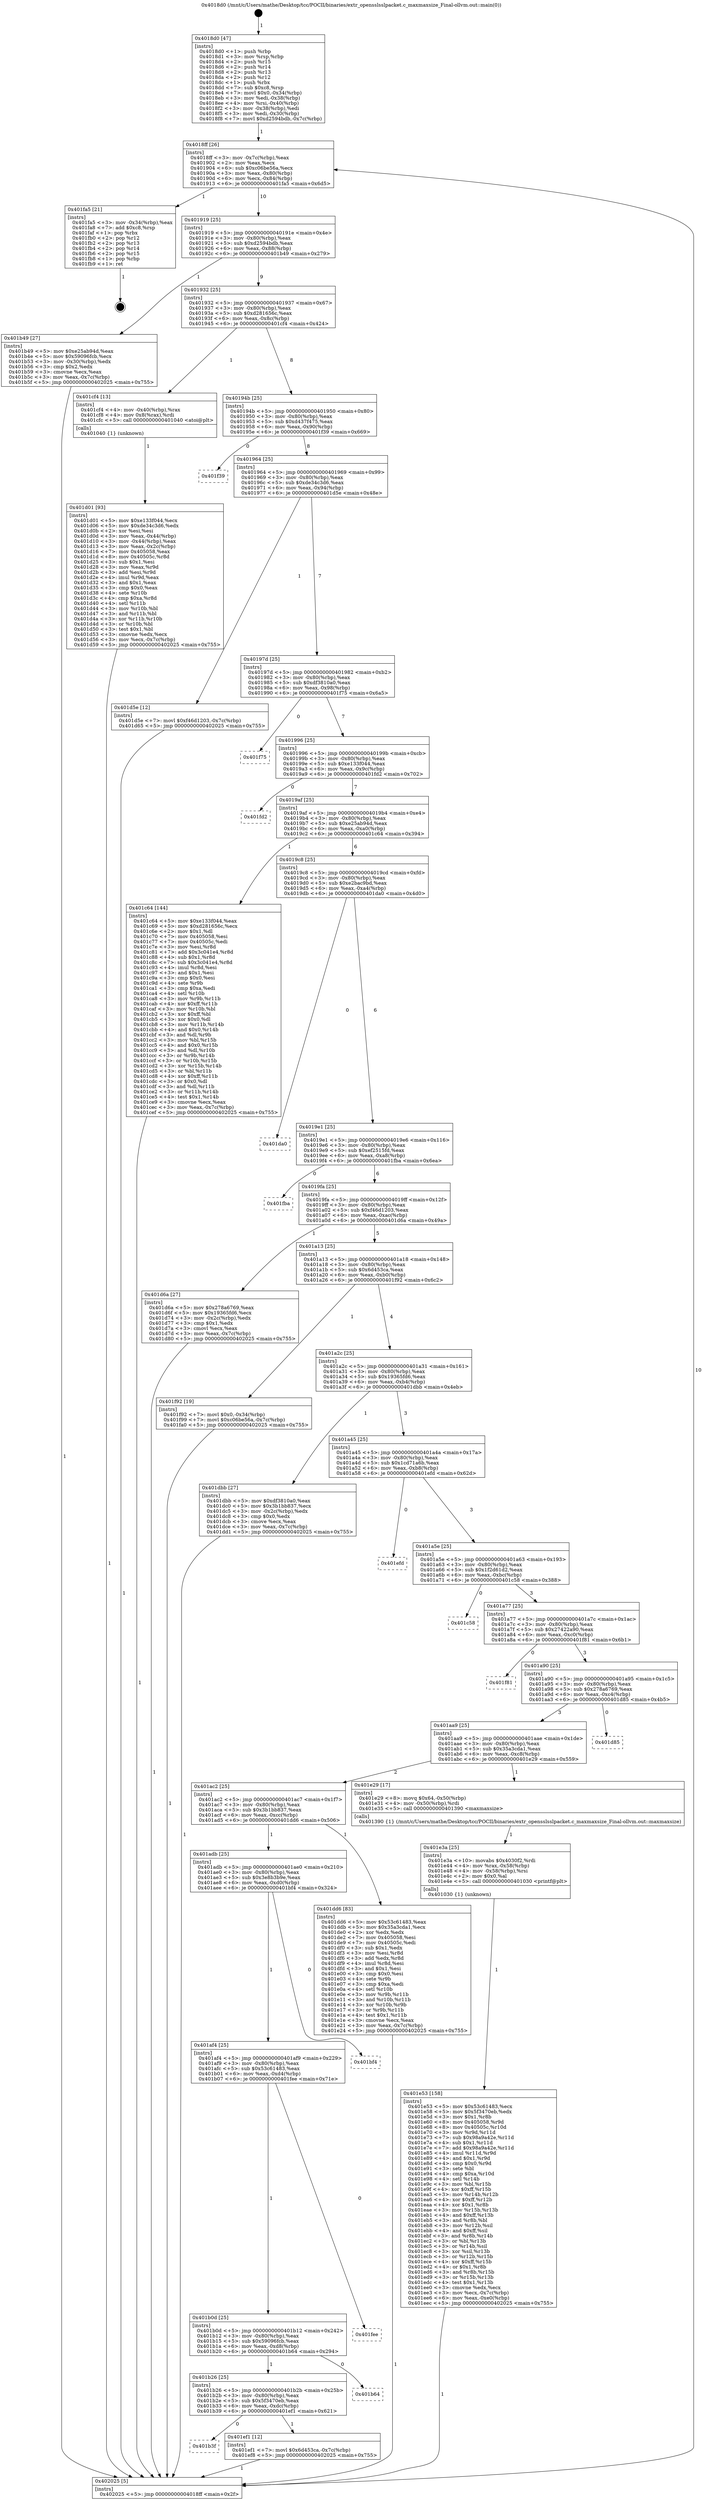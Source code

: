 digraph "0x4018d0" {
  label = "0x4018d0 (/mnt/c/Users/mathe/Desktop/tcc/POCII/binaries/extr_opensslsslpacket.c_maxmaxsize_Final-ollvm.out::main(0))"
  labelloc = "t"
  node[shape=record]

  Entry [label="",width=0.3,height=0.3,shape=circle,fillcolor=black,style=filled]
  "0x4018ff" [label="{
     0x4018ff [26]\l
     | [instrs]\l
     &nbsp;&nbsp;0x4018ff \<+3\>: mov -0x7c(%rbp),%eax\l
     &nbsp;&nbsp;0x401902 \<+2\>: mov %eax,%ecx\l
     &nbsp;&nbsp;0x401904 \<+6\>: sub $0xc06be56a,%ecx\l
     &nbsp;&nbsp;0x40190a \<+3\>: mov %eax,-0x80(%rbp)\l
     &nbsp;&nbsp;0x40190d \<+6\>: mov %ecx,-0x84(%rbp)\l
     &nbsp;&nbsp;0x401913 \<+6\>: je 0000000000401fa5 \<main+0x6d5\>\l
  }"]
  "0x401fa5" [label="{
     0x401fa5 [21]\l
     | [instrs]\l
     &nbsp;&nbsp;0x401fa5 \<+3\>: mov -0x34(%rbp),%eax\l
     &nbsp;&nbsp;0x401fa8 \<+7\>: add $0xc8,%rsp\l
     &nbsp;&nbsp;0x401faf \<+1\>: pop %rbx\l
     &nbsp;&nbsp;0x401fb0 \<+2\>: pop %r12\l
     &nbsp;&nbsp;0x401fb2 \<+2\>: pop %r13\l
     &nbsp;&nbsp;0x401fb4 \<+2\>: pop %r14\l
     &nbsp;&nbsp;0x401fb6 \<+2\>: pop %r15\l
     &nbsp;&nbsp;0x401fb8 \<+1\>: pop %rbp\l
     &nbsp;&nbsp;0x401fb9 \<+1\>: ret\l
  }"]
  "0x401919" [label="{
     0x401919 [25]\l
     | [instrs]\l
     &nbsp;&nbsp;0x401919 \<+5\>: jmp 000000000040191e \<main+0x4e\>\l
     &nbsp;&nbsp;0x40191e \<+3\>: mov -0x80(%rbp),%eax\l
     &nbsp;&nbsp;0x401921 \<+5\>: sub $0xd2594bdb,%eax\l
     &nbsp;&nbsp;0x401926 \<+6\>: mov %eax,-0x88(%rbp)\l
     &nbsp;&nbsp;0x40192c \<+6\>: je 0000000000401b49 \<main+0x279\>\l
  }"]
  Exit [label="",width=0.3,height=0.3,shape=circle,fillcolor=black,style=filled,peripheries=2]
  "0x401b49" [label="{
     0x401b49 [27]\l
     | [instrs]\l
     &nbsp;&nbsp;0x401b49 \<+5\>: mov $0xe25ab94d,%eax\l
     &nbsp;&nbsp;0x401b4e \<+5\>: mov $0x59096fcb,%ecx\l
     &nbsp;&nbsp;0x401b53 \<+3\>: mov -0x30(%rbp),%edx\l
     &nbsp;&nbsp;0x401b56 \<+3\>: cmp $0x2,%edx\l
     &nbsp;&nbsp;0x401b59 \<+3\>: cmovne %ecx,%eax\l
     &nbsp;&nbsp;0x401b5c \<+3\>: mov %eax,-0x7c(%rbp)\l
     &nbsp;&nbsp;0x401b5f \<+5\>: jmp 0000000000402025 \<main+0x755\>\l
  }"]
  "0x401932" [label="{
     0x401932 [25]\l
     | [instrs]\l
     &nbsp;&nbsp;0x401932 \<+5\>: jmp 0000000000401937 \<main+0x67\>\l
     &nbsp;&nbsp;0x401937 \<+3\>: mov -0x80(%rbp),%eax\l
     &nbsp;&nbsp;0x40193a \<+5\>: sub $0xd281656c,%eax\l
     &nbsp;&nbsp;0x40193f \<+6\>: mov %eax,-0x8c(%rbp)\l
     &nbsp;&nbsp;0x401945 \<+6\>: je 0000000000401cf4 \<main+0x424\>\l
  }"]
  "0x402025" [label="{
     0x402025 [5]\l
     | [instrs]\l
     &nbsp;&nbsp;0x402025 \<+5\>: jmp 00000000004018ff \<main+0x2f\>\l
  }"]
  "0x4018d0" [label="{
     0x4018d0 [47]\l
     | [instrs]\l
     &nbsp;&nbsp;0x4018d0 \<+1\>: push %rbp\l
     &nbsp;&nbsp;0x4018d1 \<+3\>: mov %rsp,%rbp\l
     &nbsp;&nbsp;0x4018d4 \<+2\>: push %r15\l
     &nbsp;&nbsp;0x4018d6 \<+2\>: push %r14\l
     &nbsp;&nbsp;0x4018d8 \<+2\>: push %r13\l
     &nbsp;&nbsp;0x4018da \<+2\>: push %r12\l
     &nbsp;&nbsp;0x4018dc \<+1\>: push %rbx\l
     &nbsp;&nbsp;0x4018dd \<+7\>: sub $0xc8,%rsp\l
     &nbsp;&nbsp;0x4018e4 \<+7\>: movl $0x0,-0x34(%rbp)\l
     &nbsp;&nbsp;0x4018eb \<+3\>: mov %edi,-0x38(%rbp)\l
     &nbsp;&nbsp;0x4018ee \<+4\>: mov %rsi,-0x40(%rbp)\l
     &nbsp;&nbsp;0x4018f2 \<+3\>: mov -0x38(%rbp),%edi\l
     &nbsp;&nbsp;0x4018f5 \<+3\>: mov %edi,-0x30(%rbp)\l
     &nbsp;&nbsp;0x4018f8 \<+7\>: movl $0xd2594bdb,-0x7c(%rbp)\l
  }"]
  "0x401b3f" [label="{
     0x401b3f\l
  }", style=dashed]
  "0x401cf4" [label="{
     0x401cf4 [13]\l
     | [instrs]\l
     &nbsp;&nbsp;0x401cf4 \<+4\>: mov -0x40(%rbp),%rax\l
     &nbsp;&nbsp;0x401cf8 \<+4\>: mov 0x8(%rax),%rdi\l
     &nbsp;&nbsp;0x401cfc \<+5\>: call 0000000000401040 \<atoi@plt\>\l
     | [calls]\l
     &nbsp;&nbsp;0x401040 \{1\} (unknown)\l
  }"]
  "0x40194b" [label="{
     0x40194b [25]\l
     | [instrs]\l
     &nbsp;&nbsp;0x40194b \<+5\>: jmp 0000000000401950 \<main+0x80\>\l
     &nbsp;&nbsp;0x401950 \<+3\>: mov -0x80(%rbp),%eax\l
     &nbsp;&nbsp;0x401953 \<+5\>: sub $0xd437f475,%eax\l
     &nbsp;&nbsp;0x401958 \<+6\>: mov %eax,-0x90(%rbp)\l
     &nbsp;&nbsp;0x40195e \<+6\>: je 0000000000401f39 \<main+0x669\>\l
  }"]
  "0x401ef1" [label="{
     0x401ef1 [12]\l
     | [instrs]\l
     &nbsp;&nbsp;0x401ef1 \<+7\>: movl $0x6d453ca,-0x7c(%rbp)\l
     &nbsp;&nbsp;0x401ef8 \<+5\>: jmp 0000000000402025 \<main+0x755\>\l
  }"]
  "0x401f39" [label="{
     0x401f39\l
  }", style=dashed]
  "0x401964" [label="{
     0x401964 [25]\l
     | [instrs]\l
     &nbsp;&nbsp;0x401964 \<+5\>: jmp 0000000000401969 \<main+0x99\>\l
     &nbsp;&nbsp;0x401969 \<+3\>: mov -0x80(%rbp),%eax\l
     &nbsp;&nbsp;0x40196c \<+5\>: sub $0xde34c3d6,%eax\l
     &nbsp;&nbsp;0x401971 \<+6\>: mov %eax,-0x94(%rbp)\l
     &nbsp;&nbsp;0x401977 \<+6\>: je 0000000000401d5e \<main+0x48e\>\l
  }"]
  "0x401b26" [label="{
     0x401b26 [25]\l
     | [instrs]\l
     &nbsp;&nbsp;0x401b26 \<+5\>: jmp 0000000000401b2b \<main+0x25b\>\l
     &nbsp;&nbsp;0x401b2b \<+3\>: mov -0x80(%rbp),%eax\l
     &nbsp;&nbsp;0x401b2e \<+5\>: sub $0x5f3470eb,%eax\l
     &nbsp;&nbsp;0x401b33 \<+6\>: mov %eax,-0xdc(%rbp)\l
     &nbsp;&nbsp;0x401b39 \<+6\>: je 0000000000401ef1 \<main+0x621\>\l
  }"]
  "0x401d5e" [label="{
     0x401d5e [12]\l
     | [instrs]\l
     &nbsp;&nbsp;0x401d5e \<+7\>: movl $0xf46d1203,-0x7c(%rbp)\l
     &nbsp;&nbsp;0x401d65 \<+5\>: jmp 0000000000402025 \<main+0x755\>\l
  }"]
  "0x40197d" [label="{
     0x40197d [25]\l
     | [instrs]\l
     &nbsp;&nbsp;0x40197d \<+5\>: jmp 0000000000401982 \<main+0xb2\>\l
     &nbsp;&nbsp;0x401982 \<+3\>: mov -0x80(%rbp),%eax\l
     &nbsp;&nbsp;0x401985 \<+5\>: sub $0xdf3810a0,%eax\l
     &nbsp;&nbsp;0x40198a \<+6\>: mov %eax,-0x98(%rbp)\l
     &nbsp;&nbsp;0x401990 \<+6\>: je 0000000000401f75 \<main+0x6a5\>\l
  }"]
  "0x401b64" [label="{
     0x401b64\l
  }", style=dashed]
  "0x401f75" [label="{
     0x401f75\l
  }", style=dashed]
  "0x401996" [label="{
     0x401996 [25]\l
     | [instrs]\l
     &nbsp;&nbsp;0x401996 \<+5\>: jmp 000000000040199b \<main+0xcb\>\l
     &nbsp;&nbsp;0x40199b \<+3\>: mov -0x80(%rbp),%eax\l
     &nbsp;&nbsp;0x40199e \<+5\>: sub $0xe133f044,%eax\l
     &nbsp;&nbsp;0x4019a3 \<+6\>: mov %eax,-0x9c(%rbp)\l
     &nbsp;&nbsp;0x4019a9 \<+6\>: je 0000000000401fd2 \<main+0x702\>\l
  }"]
  "0x401b0d" [label="{
     0x401b0d [25]\l
     | [instrs]\l
     &nbsp;&nbsp;0x401b0d \<+5\>: jmp 0000000000401b12 \<main+0x242\>\l
     &nbsp;&nbsp;0x401b12 \<+3\>: mov -0x80(%rbp),%eax\l
     &nbsp;&nbsp;0x401b15 \<+5\>: sub $0x59096fcb,%eax\l
     &nbsp;&nbsp;0x401b1a \<+6\>: mov %eax,-0xd8(%rbp)\l
     &nbsp;&nbsp;0x401b20 \<+6\>: je 0000000000401b64 \<main+0x294\>\l
  }"]
  "0x401fd2" [label="{
     0x401fd2\l
  }", style=dashed]
  "0x4019af" [label="{
     0x4019af [25]\l
     | [instrs]\l
     &nbsp;&nbsp;0x4019af \<+5\>: jmp 00000000004019b4 \<main+0xe4\>\l
     &nbsp;&nbsp;0x4019b4 \<+3\>: mov -0x80(%rbp),%eax\l
     &nbsp;&nbsp;0x4019b7 \<+5\>: sub $0xe25ab94d,%eax\l
     &nbsp;&nbsp;0x4019bc \<+6\>: mov %eax,-0xa0(%rbp)\l
     &nbsp;&nbsp;0x4019c2 \<+6\>: je 0000000000401c64 \<main+0x394\>\l
  }"]
  "0x401fee" [label="{
     0x401fee\l
  }", style=dashed]
  "0x401c64" [label="{
     0x401c64 [144]\l
     | [instrs]\l
     &nbsp;&nbsp;0x401c64 \<+5\>: mov $0xe133f044,%eax\l
     &nbsp;&nbsp;0x401c69 \<+5\>: mov $0xd281656c,%ecx\l
     &nbsp;&nbsp;0x401c6e \<+2\>: mov $0x1,%dl\l
     &nbsp;&nbsp;0x401c70 \<+7\>: mov 0x405058,%esi\l
     &nbsp;&nbsp;0x401c77 \<+7\>: mov 0x40505c,%edi\l
     &nbsp;&nbsp;0x401c7e \<+3\>: mov %esi,%r8d\l
     &nbsp;&nbsp;0x401c81 \<+7\>: add $0x3c041e4,%r8d\l
     &nbsp;&nbsp;0x401c88 \<+4\>: sub $0x1,%r8d\l
     &nbsp;&nbsp;0x401c8c \<+7\>: sub $0x3c041e4,%r8d\l
     &nbsp;&nbsp;0x401c93 \<+4\>: imul %r8d,%esi\l
     &nbsp;&nbsp;0x401c97 \<+3\>: and $0x1,%esi\l
     &nbsp;&nbsp;0x401c9a \<+3\>: cmp $0x0,%esi\l
     &nbsp;&nbsp;0x401c9d \<+4\>: sete %r9b\l
     &nbsp;&nbsp;0x401ca1 \<+3\>: cmp $0xa,%edi\l
     &nbsp;&nbsp;0x401ca4 \<+4\>: setl %r10b\l
     &nbsp;&nbsp;0x401ca8 \<+3\>: mov %r9b,%r11b\l
     &nbsp;&nbsp;0x401cab \<+4\>: xor $0xff,%r11b\l
     &nbsp;&nbsp;0x401caf \<+3\>: mov %r10b,%bl\l
     &nbsp;&nbsp;0x401cb2 \<+3\>: xor $0xff,%bl\l
     &nbsp;&nbsp;0x401cb5 \<+3\>: xor $0x0,%dl\l
     &nbsp;&nbsp;0x401cb8 \<+3\>: mov %r11b,%r14b\l
     &nbsp;&nbsp;0x401cbb \<+4\>: and $0x0,%r14b\l
     &nbsp;&nbsp;0x401cbf \<+3\>: and %dl,%r9b\l
     &nbsp;&nbsp;0x401cc2 \<+3\>: mov %bl,%r15b\l
     &nbsp;&nbsp;0x401cc5 \<+4\>: and $0x0,%r15b\l
     &nbsp;&nbsp;0x401cc9 \<+3\>: and %dl,%r10b\l
     &nbsp;&nbsp;0x401ccc \<+3\>: or %r9b,%r14b\l
     &nbsp;&nbsp;0x401ccf \<+3\>: or %r10b,%r15b\l
     &nbsp;&nbsp;0x401cd2 \<+3\>: xor %r15b,%r14b\l
     &nbsp;&nbsp;0x401cd5 \<+3\>: or %bl,%r11b\l
     &nbsp;&nbsp;0x401cd8 \<+4\>: xor $0xff,%r11b\l
     &nbsp;&nbsp;0x401cdc \<+3\>: or $0x0,%dl\l
     &nbsp;&nbsp;0x401cdf \<+3\>: and %dl,%r11b\l
     &nbsp;&nbsp;0x401ce2 \<+3\>: or %r11b,%r14b\l
     &nbsp;&nbsp;0x401ce5 \<+4\>: test $0x1,%r14b\l
     &nbsp;&nbsp;0x401ce9 \<+3\>: cmovne %ecx,%eax\l
     &nbsp;&nbsp;0x401cec \<+3\>: mov %eax,-0x7c(%rbp)\l
     &nbsp;&nbsp;0x401cef \<+5\>: jmp 0000000000402025 \<main+0x755\>\l
  }"]
  "0x4019c8" [label="{
     0x4019c8 [25]\l
     | [instrs]\l
     &nbsp;&nbsp;0x4019c8 \<+5\>: jmp 00000000004019cd \<main+0xfd\>\l
     &nbsp;&nbsp;0x4019cd \<+3\>: mov -0x80(%rbp),%eax\l
     &nbsp;&nbsp;0x4019d0 \<+5\>: sub $0xe2bac9bd,%eax\l
     &nbsp;&nbsp;0x4019d5 \<+6\>: mov %eax,-0xa4(%rbp)\l
     &nbsp;&nbsp;0x4019db \<+6\>: je 0000000000401da0 \<main+0x4d0\>\l
  }"]
  "0x401d01" [label="{
     0x401d01 [93]\l
     | [instrs]\l
     &nbsp;&nbsp;0x401d01 \<+5\>: mov $0xe133f044,%ecx\l
     &nbsp;&nbsp;0x401d06 \<+5\>: mov $0xde34c3d6,%edx\l
     &nbsp;&nbsp;0x401d0b \<+2\>: xor %esi,%esi\l
     &nbsp;&nbsp;0x401d0d \<+3\>: mov %eax,-0x44(%rbp)\l
     &nbsp;&nbsp;0x401d10 \<+3\>: mov -0x44(%rbp),%eax\l
     &nbsp;&nbsp;0x401d13 \<+3\>: mov %eax,-0x2c(%rbp)\l
     &nbsp;&nbsp;0x401d16 \<+7\>: mov 0x405058,%eax\l
     &nbsp;&nbsp;0x401d1d \<+8\>: mov 0x40505c,%r8d\l
     &nbsp;&nbsp;0x401d25 \<+3\>: sub $0x1,%esi\l
     &nbsp;&nbsp;0x401d28 \<+3\>: mov %eax,%r9d\l
     &nbsp;&nbsp;0x401d2b \<+3\>: add %esi,%r9d\l
     &nbsp;&nbsp;0x401d2e \<+4\>: imul %r9d,%eax\l
     &nbsp;&nbsp;0x401d32 \<+3\>: and $0x1,%eax\l
     &nbsp;&nbsp;0x401d35 \<+3\>: cmp $0x0,%eax\l
     &nbsp;&nbsp;0x401d38 \<+4\>: sete %r10b\l
     &nbsp;&nbsp;0x401d3c \<+4\>: cmp $0xa,%r8d\l
     &nbsp;&nbsp;0x401d40 \<+4\>: setl %r11b\l
     &nbsp;&nbsp;0x401d44 \<+3\>: mov %r10b,%bl\l
     &nbsp;&nbsp;0x401d47 \<+3\>: and %r11b,%bl\l
     &nbsp;&nbsp;0x401d4a \<+3\>: xor %r11b,%r10b\l
     &nbsp;&nbsp;0x401d4d \<+3\>: or %r10b,%bl\l
     &nbsp;&nbsp;0x401d50 \<+3\>: test $0x1,%bl\l
     &nbsp;&nbsp;0x401d53 \<+3\>: cmovne %edx,%ecx\l
     &nbsp;&nbsp;0x401d56 \<+3\>: mov %ecx,-0x7c(%rbp)\l
     &nbsp;&nbsp;0x401d59 \<+5\>: jmp 0000000000402025 \<main+0x755\>\l
  }"]
  "0x401af4" [label="{
     0x401af4 [25]\l
     | [instrs]\l
     &nbsp;&nbsp;0x401af4 \<+5\>: jmp 0000000000401af9 \<main+0x229\>\l
     &nbsp;&nbsp;0x401af9 \<+3\>: mov -0x80(%rbp),%eax\l
     &nbsp;&nbsp;0x401afc \<+5\>: sub $0x53c61483,%eax\l
     &nbsp;&nbsp;0x401b01 \<+6\>: mov %eax,-0xd4(%rbp)\l
     &nbsp;&nbsp;0x401b07 \<+6\>: je 0000000000401fee \<main+0x71e\>\l
  }"]
  "0x401da0" [label="{
     0x401da0\l
  }", style=dashed]
  "0x4019e1" [label="{
     0x4019e1 [25]\l
     | [instrs]\l
     &nbsp;&nbsp;0x4019e1 \<+5\>: jmp 00000000004019e6 \<main+0x116\>\l
     &nbsp;&nbsp;0x4019e6 \<+3\>: mov -0x80(%rbp),%eax\l
     &nbsp;&nbsp;0x4019e9 \<+5\>: sub $0xef2515fd,%eax\l
     &nbsp;&nbsp;0x4019ee \<+6\>: mov %eax,-0xa8(%rbp)\l
     &nbsp;&nbsp;0x4019f4 \<+6\>: je 0000000000401fba \<main+0x6ea\>\l
  }"]
  "0x401bf4" [label="{
     0x401bf4\l
  }", style=dashed]
  "0x401fba" [label="{
     0x401fba\l
  }", style=dashed]
  "0x4019fa" [label="{
     0x4019fa [25]\l
     | [instrs]\l
     &nbsp;&nbsp;0x4019fa \<+5\>: jmp 00000000004019ff \<main+0x12f\>\l
     &nbsp;&nbsp;0x4019ff \<+3\>: mov -0x80(%rbp),%eax\l
     &nbsp;&nbsp;0x401a02 \<+5\>: sub $0xf46d1203,%eax\l
     &nbsp;&nbsp;0x401a07 \<+6\>: mov %eax,-0xac(%rbp)\l
     &nbsp;&nbsp;0x401a0d \<+6\>: je 0000000000401d6a \<main+0x49a\>\l
  }"]
  "0x401e53" [label="{
     0x401e53 [158]\l
     | [instrs]\l
     &nbsp;&nbsp;0x401e53 \<+5\>: mov $0x53c61483,%ecx\l
     &nbsp;&nbsp;0x401e58 \<+5\>: mov $0x5f3470eb,%edx\l
     &nbsp;&nbsp;0x401e5d \<+3\>: mov $0x1,%r8b\l
     &nbsp;&nbsp;0x401e60 \<+8\>: mov 0x405058,%r9d\l
     &nbsp;&nbsp;0x401e68 \<+8\>: mov 0x40505c,%r10d\l
     &nbsp;&nbsp;0x401e70 \<+3\>: mov %r9d,%r11d\l
     &nbsp;&nbsp;0x401e73 \<+7\>: sub $0x98a9a42e,%r11d\l
     &nbsp;&nbsp;0x401e7a \<+4\>: sub $0x1,%r11d\l
     &nbsp;&nbsp;0x401e7e \<+7\>: add $0x98a9a42e,%r11d\l
     &nbsp;&nbsp;0x401e85 \<+4\>: imul %r11d,%r9d\l
     &nbsp;&nbsp;0x401e89 \<+4\>: and $0x1,%r9d\l
     &nbsp;&nbsp;0x401e8d \<+4\>: cmp $0x0,%r9d\l
     &nbsp;&nbsp;0x401e91 \<+3\>: sete %bl\l
     &nbsp;&nbsp;0x401e94 \<+4\>: cmp $0xa,%r10d\l
     &nbsp;&nbsp;0x401e98 \<+4\>: setl %r14b\l
     &nbsp;&nbsp;0x401e9c \<+3\>: mov %bl,%r15b\l
     &nbsp;&nbsp;0x401e9f \<+4\>: xor $0xff,%r15b\l
     &nbsp;&nbsp;0x401ea3 \<+3\>: mov %r14b,%r12b\l
     &nbsp;&nbsp;0x401ea6 \<+4\>: xor $0xff,%r12b\l
     &nbsp;&nbsp;0x401eaa \<+4\>: xor $0x1,%r8b\l
     &nbsp;&nbsp;0x401eae \<+3\>: mov %r15b,%r13b\l
     &nbsp;&nbsp;0x401eb1 \<+4\>: and $0xff,%r13b\l
     &nbsp;&nbsp;0x401eb5 \<+3\>: and %r8b,%bl\l
     &nbsp;&nbsp;0x401eb8 \<+3\>: mov %r12b,%sil\l
     &nbsp;&nbsp;0x401ebb \<+4\>: and $0xff,%sil\l
     &nbsp;&nbsp;0x401ebf \<+3\>: and %r8b,%r14b\l
     &nbsp;&nbsp;0x401ec2 \<+3\>: or %bl,%r13b\l
     &nbsp;&nbsp;0x401ec5 \<+3\>: or %r14b,%sil\l
     &nbsp;&nbsp;0x401ec8 \<+3\>: xor %sil,%r13b\l
     &nbsp;&nbsp;0x401ecb \<+3\>: or %r12b,%r15b\l
     &nbsp;&nbsp;0x401ece \<+4\>: xor $0xff,%r15b\l
     &nbsp;&nbsp;0x401ed2 \<+4\>: or $0x1,%r8b\l
     &nbsp;&nbsp;0x401ed6 \<+3\>: and %r8b,%r15b\l
     &nbsp;&nbsp;0x401ed9 \<+3\>: or %r15b,%r13b\l
     &nbsp;&nbsp;0x401edc \<+4\>: test $0x1,%r13b\l
     &nbsp;&nbsp;0x401ee0 \<+3\>: cmovne %edx,%ecx\l
     &nbsp;&nbsp;0x401ee3 \<+3\>: mov %ecx,-0x7c(%rbp)\l
     &nbsp;&nbsp;0x401ee6 \<+6\>: mov %eax,-0xe0(%rbp)\l
     &nbsp;&nbsp;0x401eec \<+5\>: jmp 0000000000402025 \<main+0x755\>\l
  }"]
  "0x401d6a" [label="{
     0x401d6a [27]\l
     | [instrs]\l
     &nbsp;&nbsp;0x401d6a \<+5\>: mov $0x278a6769,%eax\l
     &nbsp;&nbsp;0x401d6f \<+5\>: mov $0x19365fd6,%ecx\l
     &nbsp;&nbsp;0x401d74 \<+3\>: mov -0x2c(%rbp),%edx\l
     &nbsp;&nbsp;0x401d77 \<+3\>: cmp $0x1,%edx\l
     &nbsp;&nbsp;0x401d7a \<+3\>: cmovl %ecx,%eax\l
     &nbsp;&nbsp;0x401d7d \<+3\>: mov %eax,-0x7c(%rbp)\l
     &nbsp;&nbsp;0x401d80 \<+5\>: jmp 0000000000402025 \<main+0x755\>\l
  }"]
  "0x401a13" [label="{
     0x401a13 [25]\l
     | [instrs]\l
     &nbsp;&nbsp;0x401a13 \<+5\>: jmp 0000000000401a18 \<main+0x148\>\l
     &nbsp;&nbsp;0x401a18 \<+3\>: mov -0x80(%rbp),%eax\l
     &nbsp;&nbsp;0x401a1b \<+5\>: sub $0x6d453ca,%eax\l
     &nbsp;&nbsp;0x401a20 \<+6\>: mov %eax,-0xb0(%rbp)\l
     &nbsp;&nbsp;0x401a26 \<+6\>: je 0000000000401f92 \<main+0x6c2\>\l
  }"]
  "0x401e3a" [label="{
     0x401e3a [25]\l
     | [instrs]\l
     &nbsp;&nbsp;0x401e3a \<+10\>: movabs $0x4030f2,%rdi\l
     &nbsp;&nbsp;0x401e44 \<+4\>: mov %rax,-0x58(%rbp)\l
     &nbsp;&nbsp;0x401e48 \<+4\>: mov -0x58(%rbp),%rsi\l
     &nbsp;&nbsp;0x401e4c \<+2\>: mov $0x0,%al\l
     &nbsp;&nbsp;0x401e4e \<+5\>: call 0000000000401030 \<printf@plt\>\l
     | [calls]\l
     &nbsp;&nbsp;0x401030 \{1\} (unknown)\l
  }"]
  "0x401f92" [label="{
     0x401f92 [19]\l
     | [instrs]\l
     &nbsp;&nbsp;0x401f92 \<+7\>: movl $0x0,-0x34(%rbp)\l
     &nbsp;&nbsp;0x401f99 \<+7\>: movl $0xc06be56a,-0x7c(%rbp)\l
     &nbsp;&nbsp;0x401fa0 \<+5\>: jmp 0000000000402025 \<main+0x755\>\l
  }"]
  "0x401a2c" [label="{
     0x401a2c [25]\l
     | [instrs]\l
     &nbsp;&nbsp;0x401a2c \<+5\>: jmp 0000000000401a31 \<main+0x161\>\l
     &nbsp;&nbsp;0x401a31 \<+3\>: mov -0x80(%rbp),%eax\l
     &nbsp;&nbsp;0x401a34 \<+5\>: sub $0x19365fd6,%eax\l
     &nbsp;&nbsp;0x401a39 \<+6\>: mov %eax,-0xb4(%rbp)\l
     &nbsp;&nbsp;0x401a3f \<+6\>: je 0000000000401dbb \<main+0x4eb\>\l
  }"]
  "0x401adb" [label="{
     0x401adb [25]\l
     | [instrs]\l
     &nbsp;&nbsp;0x401adb \<+5\>: jmp 0000000000401ae0 \<main+0x210\>\l
     &nbsp;&nbsp;0x401ae0 \<+3\>: mov -0x80(%rbp),%eax\l
     &nbsp;&nbsp;0x401ae3 \<+5\>: sub $0x3e8b3b9e,%eax\l
     &nbsp;&nbsp;0x401ae8 \<+6\>: mov %eax,-0xd0(%rbp)\l
     &nbsp;&nbsp;0x401aee \<+6\>: je 0000000000401bf4 \<main+0x324\>\l
  }"]
  "0x401dbb" [label="{
     0x401dbb [27]\l
     | [instrs]\l
     &nbsp;&nbsp;0x401dbb \<+5\>: mov $0xdf3810a0,%eax\l
     &nbsp;&nbsp;0x401dc0 \<+5\>: mov $0x3b1bb837,%ecx\l
     &nbsp;&nbsp;0x401dc5 \<+3\>: mov -0x2c(%rbp),%edx\l
     &nbsp;&nbsp;0x401dc8 \<+3\>: cmp $0x0,%edx\l
     &nbsp;&nbsp;0x401dcb \<+3\>: cmove %ecx,%eax\l
     &nbsp;&nbsp;0x401dce \<+3\>: mov %eax,-0x7c(%rbp)\l
     &nbsp;&nbsp;0x401dd1 \<+5\>: jmp 0000000000402025 \<main+0x755\>\l
  }"]
  "0x401a45" [label="{
     0x401a45 [25]\l
     | [instrs]\l
     &nbsp;&nbsp;0x401a45 \<+5\>: jmp 0000000000401a4a \<main+0x17a\>\l
     &nbsp;&nbsp;0x401a4a \<+3\>: mov -0x80(%rbp),%eax\l
     &nbsp;&nbsp;0x401a4d \<+5\>: sub $0x1cd71a6b,%eax\l
     &nbsp;&nbsp;0x401a52 \<+6\>: mov %eax,-0xb8(%rbp)\l
     &nbsp;&nbsp;0x401a58 \<+6\>: je 0000000000401efd \<main+0x62d\>\l
  }"]
  "0x401dd6" [label="{
     0x401dd6 [83]\l
     | [instrs]\l
     &nbsp;&nbsp;0x401dd6 \<+5\>: mov $0x53c61483,%eax\l
     &nbsp;&nbsp;0x401ddb \<+5\>: mov $0x35a3cda1,%ecx\l
     &nbsp;&nbsp;0x401de0 \<+2\>: xor %edx,%edx\l
     &nbsp;&nbsp;0x401de2 \<+7\>: mov 0x405058,%esi\l
     &nbsp;&nbsp;0x401de9 \<+7\>: mov 0x40505c,%edi\l
     &nbsp;&nbsp;0x401df0 \<+3\>: sub $0x1,%edx\l
     &nbsp;&nbsp;0x401df3 \<+3\>: mov %esi,%r8d\l
     &nbsp;&nbsp;0x401df6 \<+3\>: add %edx,%r8d\l
     &nbsp;&nbsp;0x401df9 \<+4\>: imul %r8d,%esi\l
     &nbsp;&nbsp;0x401dfd \<+3\>: and $0x1,%esi\l
     &nbsp;&nbsp;0x401e00 \<+3\>: cmp $0x0,%esi\l
     &nbsp;&nbsp;0x401e03 \<+4\>: sete %r9b\l
     &nbsp;&nbsp;0x401e07 \<+3\>: cmp $0xa,%edi\l
     &nbsp;&nbsp;0x401e0a \<+4\>: setl %r10b\l
     &nbsp;&nbsp;0x401e0e \<+3\>: mov %r9b,%r11b\l
     &nbsp;&nbsp;0x401e11 \<+3\>: and %r10b,%r11b\l
     &nbsp;&nbsp;0x401e14 \<+3\>: xor %r10b,%r9b\l
     &nbsp;&nbsp;0x401e17 \<+3\>: or %r9b,%r11b\l
     &nbsp;&nbsp;0x401e1a \<+4\>: test $0x1,%r11b\l
     &nbsp;&nbsp;0x401e1e \<+3\>: cmovne %ecx,%eax\l
     &nbsp;&nbsp;0x401e21 \<+3\>: mov %eax,-0x7c(%rbp)\l
     &nbsp;&nbsp;0x401e24 \<+5\>: jmp 0000000000402025 \<main+0x755\>\l
  }"]
  "0x401efd" [label="{
     0x401efd\l
  }", style=dashed]
  "0x401a5e" [label="{
     0x401a5e [25]\l
     | [instrs]\l
     &nbsp;&nbsp;0x401a5e \<+5\>: jmp 0000000000401a63 \<main+0x193\>\l
     &nbsp;&nbsp;0x401a63 \<+3\>: mov -0x80(%rbp),%eax\l
     &nbsp;&nbsp;0x401a66 \<+5\>: sub $0x1f2d61d2,%eax\l
     &nbsp;&nbsp;0x401a6b \<+6\>: mov %eax,-0xbc(%rbp)\l
     &nbsp;&nbsp;0x401a71 \<+6\>: je 0000000000401c58 \<main+0x388\>\l
  }"]
  "0x401ac2" [label="{
     0x401ac2 [25]\l
     | [instrs]\l
     &nbsp;&nbsp;0x401ac2 \<+5\>: jmp 0000000000401ac7 \<main+0x1f7\>\l
     &nbsp;&nbsp;0x401ac7 \<+3\>: mov -0x80(%rbp),%eax\l
     &nbsp;&nbsp;0x401aca \<+5\>: sub $0x3b1bb837,%eax\l
     &nbsp;&nbsp;0x401acf \<+6\>: mov %eax,-0xcc(%rbp)\l
     &nbsp;&nbsp;0x401ad5 \<+6\>: je 0000000000401dd6 \<main+0x506\>\l
  }"]
  "0x401c58" [label="{
     0x401c58\l
  }", style=dashed]
  "0x401a77" [label="{
     0x401a77 [25]\l
     | [instrs]\l
     &nbsp;&nbsp;0x401a77 \<+5\>: jmp 0000000000401a7c \<main+0x1ac\>\l
     &nbsp;&nbsp;0x401a7c \<+3\>: mov -0x80(%rbp),%eax\l
     &nbsp;&nbsp;0x401a7f \<+5\>: sub $0x27422a90,%eax\l
     &nbsp;&nbsp;0x401a84 \<+6\>: mov %eax,-0xc0(%rbp)\l
     &nbsp;&nbsp;0x401a8a \<+6\>: je 0000000000401f81 \<main+0x6b1\>\l
  }"]
  "0x401e29" [label="{
     0x401e29 [17]\l
     | [instrs]\l
     &nbsp;&nbsp;0x401e29 \<+8\>: movq $0x64,-0x50(%rbp)\l
     &nbsp;&nbsp;0x401e31 \<+4\>: mov -0x50(%rbp),%rdi\l
     &nbsp;&nbsp;0x401e35 \<+5\>: call 0000000000401390 \<maxmaxsize\>\l
     | [calls]\l
     &nbsp;&nbsp;0x401390 \{1\} (/mnt/c/Users/mathe/Desktop/tcc/POCII/binaries/extr_opensslsslpacket.c_maxmaxsize_Final-ollvm.out::maxmaxsize)\l
  }"]
  "0x401f81" [label="{
     0x401f81\l
  }", style=dashed]
  "0x401a90" [label="{
     0x401a90 [25]\l
     | [instrs]\l
     &nbsp;&nbsp;0x401a90 \<+5\>: jmp 0000000000401a95 \<main+0x1c5\>\l
     &nbsp;&nbsp;0x401a95 \<+3\>: mov -0x80(%rbp),%eax\l
     &nbsp;&nbsp;0x401a98 \<+5\>: sub $0x278a6769,%eax\l
     &nbsp;&nbsp;0x401a9d \<+6\>: mov %eax,-0xc4(%rbp)\l
     &nbsp;&nbsp;0x401aa3 \<+6\>: je 0000000000401d85 \<main+0x4b5\>\l
  }"]
  "0x401aa9" [label="{
     0x401aa9 [25]\l
     | [instrs]\l
     &nbsp;&nbsp;0x401aa9 \<+5\>: jmp 0000000000401aae \<main+0x1de\>\l
     &nbsp;&nbsp;0x401aae \<+3\>: mov -0x80(%rbp),%eax\l
     &nbsp;&nbsp;0x401ab1 \<+5\>: sub $0x35a3cda1,%eax\l
     &nbsp;&nbsp;0x401ab6 \<+6\>: mov %eax,-0xc8(%rbp)\l
     &nbsp;&nbsp;0x401abc \<+6\>: je 0000000000401e29 \<main+0x559\>\l
  }"]
  "0x401d85" [label="{
     0x401d85\l
  }", style=dashed]
  Entry -> "0x4018d0" [label=" 1"]
  "0x4018ff" -> "0x401fa5" [label=" 1"]
  "0x4018ff" -> "0x401919" [label=" 10"]
  "0x401fa5" -> Exit [label=" 1"]
  "0x401919" -> "0x401b49" [label=" 1"]
  "0x401919" -> "0x401932" [label=" 9"]
  "0x401b49" -> "0x402025" [label=" 1"]
  "0x4018d0" -> "0x4018ff" [label=" 1"]
  "0x402025" -> "0x4018ff" [label=" 10"]
  "0x401f92" -> "0x402025" [label=" 1"]
  "0x401932" -> "0x401cf4" [label=" 1"]
  "0x401932" -> "0x40194b" [label=" 8"]
  "0x401ef1" -> "0x402025" [label=" 1"]
  "0x40194b" -> "0x401f39" [label=" 0"]
  "0x40194b" -> "0x401964" [label=" 8"]
  "0x401b26" -> "0x401b3f" [label=" 0"]
  "0x401964" -> "0x401d5e" [label=" 1"]
  "0x401964" -> "0x40197d" [label=" 7"]
  "0x401b26" -> "0x401ef1" [label=" 1"]
  "0x40197d" -> "0x401f75" [label=" 0"]
  "0x40197d" -> "0x401996" [label=" 7"]
  "0x401b0d" -> "0x401b26" [label=" 1"]
  "0x401996" -> "0x401fd2" [label=" 0"]
  "0x401996" -> "0x4019af" [label=" 7"]
  "0x401b0d" -> "0x401b64" [label=" 0"]
  "0x4019af" -> "0x401c64" [label=" 1"]
  "0x4019af" -> "0x4019c8" [label=" 6"]
  "0x401c64" -> "0x402025" [label=" 1"]
  "0x401cf4" -> "0x401d01" [label=" 1"]
  "0x401d01" -> "0x402025" [label=" 1"]
  "0x401d5e" -> "0x402025" [label=" 1"]
  "0x401af4" -> "0x401b0d" [label=" 1"]
  "0x4019c8" -> "0x401da0" [label=" 0"]
  "0x4019c8" -> "0x4019e1" [label=" 6"]
  "0x401af4" -> "0x401fee" [label=" 0"]
  "0x4019e1" -> "0x401fba" [label=" 0"]
  "0x4019e1" -> "0x4019fa" [label=" 6"]
  "0x401adb" -> "0x401af4" [label=" 1"]
  "0x4019fa" -> "0x401d6a" [label=" 1"]
  "0x4019fa" -> "0x401a13" [label=" 5"]
  "0x401d6a" -> "0x402025" [label=" 1"]
  "0x401adb" -> "0x401bf4" [label=" 0"]
  "0x401a13" -> "0x401f92" [label=" 1"]
  "0x401a13" -> "0x401a2c" [label=" 4"]
  "0x401e53" -> "0x402025" [label=" 1"]
  "0x401a2c" -> "0x401dbb" [label=" 1"]
  "0x401a2c" -> "0x401a45" [label=" 3"]
  "0x401dbb" -> "0x402025" [label=" 1"]
  "0x401e3a" -> "0x401e53" [label=" 1"]
  "0x401a45" -> "0x401efd" [label=" 0"]
  "0x401a45" -> "0x401a5e" [label=" 3"]
  "0x401e29" -> "0x401e3a" [label=" 1"]
  "0x401a5e" -> "0x401c58" [label=" 0"]
  "0x401a5e" -> "0x401a77" [label=" 3"]
  "0x401ac2" -> "0x401adb" [label=" 1"]
  "0x401a77" -> "0x401f81" [label=" 0"]
  "0x401a77" -> "0x401a90" [label=" 3"]
  "0x401ac2" -> "0x401dd6" [label=" 1"]
  "0x401a90" -> "0x401d85" [label=" 0"]
  "0x401a90" -> "0x401aa9" [label=" 3"]
  "0x401dd6" -> "0x402025" [label=" 1"]
  "0x401aa9" -> "0x401e29" [label=" 1"]
  "0x401aa9" -> "0x401ac2" [label=" 2"]
}
